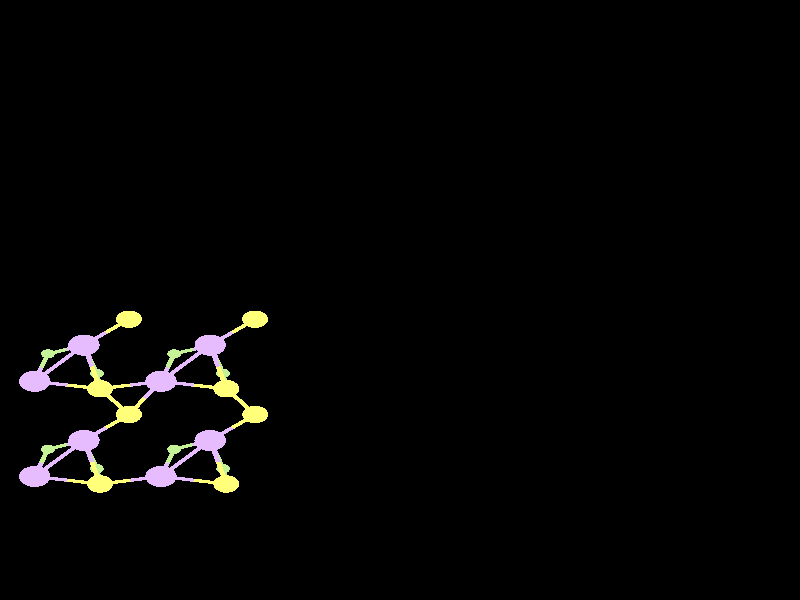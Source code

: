 #include "colors.inc"
#include "finish.inc"

global_settings {assumed_gamma 1 max_trace_level 6}
background {color White transmit 1.0}
camera {orthographic
  right -32.70*x up 36.52*y
  direction 1.00*z
  location <0,0,50.00> look_at <0,0,0>}


light_source {<  2.00,   3.00,  40.00> color White
  area_light <0.70, 0, 0>, <0, 0.70, 0>, 3, 3
  adaptive 1 jitter}
// no fog
#declare simple = finish {phong 0.7}
#declare pale = finish {ambient 0.5 diffuse 0.85 roughness 0.001 specular 0.200 }
#declare intermediate = finish {ambient 0.3 diffuse 0.6 specular 0.1 roughness 0.04}
#declare vmd = finish {ambient 0.0 diffuse 0.65 phong 0.1 phong_size 40.0 specular 0.5 }
#declare jmol = finish {ambient 0.2 diffuse 0.6 specular 1 roughness 0.001 metallic}
#declare ase2 = finish {ambient 0.05 brilliance 3 diffuse 0.6 metallic specular 0.7 roughness 0.04 reflection 0.15}
#declare ase3 = finish {ambient 0.15 brilliance 2 diffuse 0.6 metallic specular 1.0 roughness 0.001 reflection 0.0}
#declare glass = finish {ambient 0.05 diffuse 0.3 specular 1.0 roughness 0.001}
#declare glass2 = finish {ambient 0.01 diffuse 0.3 specular 1.0 reflection 0.25 roughness 0.001}
#declare Rcell = 0.000;
#declare Rbond = 0.100;

#macro atom(LOC, R, COL, TRANS, FIN)
  sphere{LOC, R texture{pigment{color COL transmit TRANS} finish{FIN}}}
#end
#macro constrain(LOC, R, COL, TRANS FIN)
union{torus{R, Rcell rotate 45*z texture{pigment{color COL transmit TRANS} finish{FIN}}}
     torus{R, Rcell rotate -45*z texture{pigment{color COL transmit TRANS} finish{FIN}}}
     translate LOC}
#end

cylinder {<-15.39, -17.39, -18.62>, < 15.57, -17.39, -18.62>, Rcell pigment {Black}}
cylinder {<-15.39,  17.39, -18.62>, < 15.57,  17.39, -18.62>, Rcell pigment {Black}}
cylinder {<-15.39,  17.39,   0.00>, < 15.57,  17.39,   0.00>, Rcell pigment {Black}}
cylinder {<-15.39, -17.39,   0.00>, < 15.57, -17.39,   0.00>, Rcell pigment {Black}}
cylinder {<-15.39, -17.39, -18.62>, <-15.39,  17.39, -18.62>, Rcell pigment {Black}}
cylinder {< 15.57, -17.39, -18.62>, < 15.57,  17.39, -18.62>, Rcell pigment {Black}}
cylinder {< 15.57, -17.39,   0.00>, < 15.57,  17.39,   0.00>, Rcell pigment {Black}}
cylinder {<-15.39, -17.39,   0.00>, <-15.39,  17.39,   0.00>, Rcell pigment {Black}}
cylinder {<-15.39, -17.39, -18.62>, <-15.39, -17.39,   0.00>, Rcell pigment {Black}}
cylinder {< 15.57, -17.39, -18.62>, < 15.57, -17.39,   0.00>, Rcell pigment {Black}}
cylinder {< 15.57,  17.39, -18.62>, < 15.57,  17.39,   0.00>, Rcell pigment {Black}}
cylinder {<-15.39,  17.39, -18.62>, <-15.39,  17.39,   0.00>, Rcell pigment {Black}}
atom(<-14.93, -10.74,  -8.79>, 0.64, rgb <0.80, 0.50, 1.00>, 0.0, ase3) // #0
atom(<-12.92,  -8.55,  -9.68>, 0.64, rgb <0.80, 0.50, 1.00>, 0.0, ase3) // #1
atom(<-11.08,  -6.97,  -9.25>, 0.53, rgb <1.00, 1.00, 0.19>, 0.0, ase3) // #2
atom(<-14.39,  -9.08,  -8.86>, 0.28, rgb <0.56, 0.88, 0.31>, 0.0, ase3) // #3
atom(<-12.26, -11.20,  -8.89>, 0.53, rgb <1.00, 1.00, 0.19>, 0.0, ase3) // #4
atom(<-12.39, -10.27, -10.44>, 0.28, rgb <0.56, 0.88, 0.31>, 0.0, ase3) // #5
atom(<-14.93,  -4.95,  -8.79>, 0.64, rgb <0.80, 0.50, 1.00>, 0.0, ase3) // #6
atom(<-12.92,  -2.75,  -9.68>, 0.64, rgb <0.80, 0.50, 1.00>, 0.0, ase3) // #7
atom(<-11.08,  -1.17,  -9.25>, 0.53, rgb <1.00, 1.00, 0.19>, 0.0, ase3) // #8
atom(<-14.39,  -3.28,  -8.86>, 0.28, rgb <0.56, 0.88, 0.31>, 0.0, ase3) // #9
atom(<-12.26,  -5.40,  -8.89>, 0.53, rgb <1.00, 1.00, 0.19>, 0.0, ase3) // #10
atom(<-12.39,  -4.47, -10.44>, 0.28, rgb <0.56, 0.88, 0.31>, 0.0, ase3) // #11
atom(< -9.77, -10.74,  -8.79>, 0.64, rgb <0.80, 0.50, 1.00>, 0.0, ase3) // #12
atom(< -7.76,  -8.55,  -9.68>, 0.64, rgb <0.80, 0.50, 1.00>, 0.0, ase3) // #13
atom(< -5.92,  -6.97,  -9.25>, 0.53, rgb <1.00, 1.00, 0.19>, 0.0, ase3) // #14
atom(< -9.23,  -9.08,  -8.86>, 0.28, rgb <0.56, 0.88, 0.31>, 0.0, ase3) // #15
atom(< -7.10, -11.20,  -8.89>, 0.53, rgb <1.00, 1.00, 0.19>, 0.0, ase3) // #16
atom(< -7.23, -10.27, -10.44>, 0.28, rgb <0.56, 0.88, 0.31>, 0.0, ase3) // #17
atom(< -9.77,  -4.95,  -8.79>, 0.64, rgb <0.80, 0.50, 1.00>, 0.0, ase3) // #18
atom(< -7.76,  -2.75,  -9.68>, 0.64, rgb <0.80, 0.50, 1.00>, 0.0, ase3) // #19
atom(< -5.92,  -1.17,  -9.25>, 0.53, rgb <1.00, 1.00, 0.19>, 0.0, ase3) // #20
atom(< -9.23,  -3.28,  -8.86>, 0.28, rgb <0.56, 0.88, 0.31>, 0.0, ase3) // #21
atom(< -7.10,  -5.40,  -8.89>, 0.53, rgb <1.00, 1.00, 0.19>, 0.0, ase3) // #22
atom(< -7.23,  -4.47, -10.44>, 0.28, rgb <0.56, 0.88, 0.31>, 0.0, ase3) // #23
cylinder {<-14.93, -10.74,  -8.79>, <-13.93,  -9.65,  -9.23>, Rbond texture{pigment {color rgb <0.80, 0.50, 1.00> transmit 0.0} finish{ase3}}}
cylinder {<-12.92,  -8.55,  -9.68>, <-13.93,  -9.65,  -9.23>, Rbond texture{pigment {color rgb <0.80, 0.50, 1.00> transmit 0.0} finish{ase3}}}
cylinder {<-14.93, -10.74,  -8.79>, <-14.66,  -9.91,  -8.82>, Rbond texture{pigment {color rgb <0.80, 0.50, 1.00> transmit 0.0} finish{ase3}}}
cylinder {<-14.39,  -9.08,  -8.86>, <-14.66,  -9.91,  -8.82>, Rbond texture{pigment {color rgb <0.56, 0.88, 0.31> transmit 0.0} finish{ase3}}}
cylinder {<-14.93, -10.74,  -8.79>, <-13.60, -10.97,  -8.84>, Rbond texture{pigment {color rgb <0.80, 0.50, 1.00> transmit 0.0} finish{ase3}}}
cylinder {<-12.26, -11.20,  -8.89>, <-13.60, -10.97,  -8.84>, Rbond texture{pigment {color rgb <1.00, 1.00, 0.19> transmit 0.0} finish{ase3}}}
cylinder {<-12.92,  -8.55,  -9.68>, <-13.66,  -8.81,  -9.27>, Rbond texture{pigment {color rgb <0.80, 0.50, 1.00> transmit 0.0} finish{ase3}}}
cylinder {<-14.39,  -9.08,  -8.86>, <-13.66,  -8.81,  -9.27>, Rbond texture{pigment {color rgb <0.56, 0.88, 0.31> transmit 0.0} finish{ase3}}}
cylinder {<-12.92,  -8.55,  -9.68>, <-12.59,  -9.87,  -9.28>, Rbond texture{pigment {color rgb <0.80, 0.50, 1.00> transmit 0.0} finish{ase3}}}
cylinder {<-12.26, -11.20,  -8.89>, <-12.59,  -9.87,  -9.28>, Rbond texture{pigment {color rgb <1.00, 1.00, 0.19> transmit 0.0} finish{ase3}}}
cylinder {<-12.92,  -8.55,  -9.68>, <-12.66,  -9.41, -10.06>, Rbond texture{pigment {color rgb <0.80, 0.50, 1.00> transmit 0.0} finish{ase3}}}
cylinder {<-12.39, -10.27, -10.44>, <-12.66,  -9.41, -10.06>, Rbond texture{pigment {color rgb <0.56, 0.88, 0.31> transmit 0.0} finish{ase3}}}
cylinder {<-12.92,  -8.55,  -9.68>, <-12.00,  -7.76,  -9.46>, Rbond texture{pigment {color rgb <0.80, 0.50, 1.00> transmit 0.0} finish{ase3}}}
cylinder {<-11.08,  -6.97,  -9.25>, <-12.00,  -7.76,  -9.46>, Rbond texture{pigment {color rgb <1.00, 1.00, 0.19> transmit 0.0} finish{ase3}}}
cylinder {<-11.08,  -6.97,  -9.25>, <-11.67,  -6.18,  -9.07>, Rbond texture{pigment {color rgb <1.00, 1.00, 0.19> transmit 0.0} finish{ase3}}}
cylinder {<-12.26,  -5.40,  -8.89>, <-11.67,  -6.18,  -9.07>, Rbond texture{pigment {color rgb <1.00, 1.00, 0.19> transmit 0.0} finish{ase3}}}
cylinder {<-11.08,  -6.97,  -9.25>, <-10.43,  -5.96,  -9.02>, Rbond texture{pigment {color rgb <1.00, 1.00, 0.19> transmit 0.0} finish{ase3}}}
cylinder {< -9.77,  -4.95,  -8.79>, <-10.43,  -5.96,  -9.02>, Rbond texture{pigment {color rgb <0.80, 0.50, 1.00> transmit 0.0} finish{ase3}}}
cylinder {<-12.26, -11.20,  -8.89>, <-12.32, -10.73,  -9.67>, Rbond texture{pigment {color rgb <1.00, 1.00, 0.19> transmit 0.0} finish{ase3}}}
cylinder {<-12.39, -10.27, -10.44>, <-12.32, -10.73,  -9.67>, Rbond texture{pigment {color rgb <0.56, 0.88, 0.31> transmit 0.0} finish{ase3}}}
cylinder {<-12.26, -11.20,  -8.89>, <-11.02, -10.97,  -8.84>, Rbond texture{pigment {color rgb <1.00, 1.00, 0.19> transmit 0.0} finish{ase3}}}
cylinder {< -9.77, -10.74,  -8.79>, <-11.02, -10.97,  -8.84>, Rbond texture{pigment {color rgb <0.80, 0.50, 1.00> transmit 0.0} finish{ase3}}}
cylinder {<-14.93,  -4.95,  -8.79>, <-13.60,  -5.18,  -8.84>, Rbond texture{pigment {color rgb <0.80, 0.50, 1.00> transmit 0.0} finish{ase3}}}
cylinder {<-12.26,  -5.40,  -8.89>, <-13.60,  -5.18,  -8.84>, Rbond texture{pigment {color rgb <1.00, 1.00, 0.19> transmit 0.0} finish{ase3}}}
cylinder {<-14.93,  -4.95,  -8.79>, <-13.93,  -3.85,  -9.23>, Rbond texture{pigment {color rgb <0.80, 0.50, 1.00> transmit 0.0} finish{ase3}}}
cylinder {<-12.92,  -2.75,  -9.68>, <-13.93,  -3.85,  -9.23>, Rbond texture{pigment {color rgb <0.80, 0.50, 1.00> transmit 0.0} finish{ase3}}}
cylinder {<-14.93,  -4.95,  -8.79>, <-14.66,  -4.11,  -8.82>, Rbond texture{pigment {color rgb <0.80, 0.50, 1.00> transmit 0.0} finish{ase3}}}
cylinder {<-14.39,  -3.28,  -8.86>, <-14.66,  -4.11,  -8.82>, Rbond texture{pigment {color rgb <0.56, 0.88, 0.31> transmit 0.0} finish{ase3}}}
cylinder {<-12.92,  -2.75,  -9.68>, <-12.59,  -4.08,  -9.28>, Rbond texture{pigment {color rgb <0.80, 0.50, 1.00> transmit 0.0} finish{ase3}}}
cylinder {<-12.26,  -5.40,  -8.89>, <-12.59,  -4.08,  -9.28>, Rbond texture{pigment {color rgb <1.00, 1.00, 0.19> transmit 0.0} finish{ase3}}}
cylinder {<-12.92,  -2.75,  -9.68>, <-13.66,  -3.02,  -9.27>, Rbond texture{pigment {color rgb <0.80, 0.50, 1.00> transmit 0.0} finish{ase3}}}
cylinder {<-14.39,  -3.28,  -8.86>, <-13.66,  -3.02,  -9.27>, Rbond texture{pigment {color rgb <0.56, 0.88, 0.31> transmit 0.0} finish{ase3}}}
cylinder {<-12.92,  -2.75,  -9.68>, <-12.00,  -1.96,  -9.46>, Rbond texture{pigment {color rgb <0.80, 0.50, 1.00> transmit 0.0} finish{ase3}}}
cylinder {<-11.08,  -1.17,  -9.25>, <-12.00,  -1.96,  -9.46>, Rbond texture{pigment {color rgb <1.00, 1.00, 0.19> transmit 0.0} finish{ase3}}}
cylinder {<-12.92,  -2.75,  -9.68>, <-12.66,  -3.61, -10.06>, Rbond texture{pigment {color rgb <0.80, 0.50, 1.00> transmit 0.0} finish{ase3}}}
cylinder {<-12.39,  -4.47, -10.44>, <-12.66,  -3.61, -10.06>, Rbond texture{pigment {color rgb <0.56, 0.88, 0.31> transmit 0.0} finish{ase3}}}
cylinder {<-12.26,  -5.40,  -8.89>, <-11.02,  -5.18,  -8.84>, Rbond texture{pigment {color rgb <1.00, 1.00, 0.19> transmit 0.0} finish{ase3}}}
cylinder {< -9.77,  -4.95,  -8.79>, <-11.02,  -5.18,  -8.84>, Rbond texture{pigment {color rgb <0.80, 0.50, 1.00> transmit 0.0} finish{ase3}}}
cylinder {<-12.26,  -5.40,  -8.89>, <-12.32,  -4.94,  -9.67>, Rbond texture{pigment {color rgb <1.00, 1.00, 0.19> transmit 0.0} finish{ase3}}}
cylinder {<-12.39,  -4.47, -10.44>, <-12.32,  -4.94,  -9.67>, Rbond texture{pigment {color rgb <0.56, 0.88, 0.31> transmit 0.0} finish{ase3}}}
cylinder {< -9.77, -10.74,  -8.79>, < -8.43, -10.97,  -8.84>, Rbond texture{pigment {color rgb <0.80, 0.50, 1.00> transmit 0.0} finish{ase3}}}
cylinder {< -7.10, -11.20,  -8.89>, < -8.43, -10.97,  -8.84>, Rbond texture{pigment {color rgb <1.00, 1.00, 0.19> transmit 0.0} finish{ase3}}}
cylinder {< -9.77, -10.74,  -8.79>, < -9.50,  -9.91,  -8.82>, Rbond texture{pigment {color rgb <0.80, 0.50, 1.00> transmit 0.0} finish{ase3}}}
cylinder {< -9.23,  -9.08,  -8.86>, < -9.50,  -9.91,  -8.82>, Rbond texture{pigment {color rgb <0.56, 0.88, 0.31> transmit 0.0} finish{ase3}}}
cylinder {< -9.77, -10.74,  -8.79>, < -8.77,  -9.65,  -9.23>, Rbond texture{pigment {color rgb <0.80, 0.50, 1.00> transmit 0.0} finish{ase3}}}
cylinder {< -7.76,  -8.55,  -9.68>, < -8.77,  -9.65,  -9.23>, Rbond texture{pigment {color rgb <0.80, 0.50, 1.00> transmit 0.0} finish{ase3}}}
cylinder {< -7.76,  -8.55,  -9.68>, < -7.49,  -9.41, -10.06>, Rbond texture{pigment {color rgb <0.80, 0.50, 1.00> transmit 0.0} finish{ase3}}}
cylinder {< -7.23, -10.27, -10.44>, < -7.49,  -9.41, -10.06>, Rbond texture{pigment {color rgb <0.56, 0.88, 0.31> transmit 0.0} finish{ase3}}}
cylinder {< -7.76,  -8.55,  -9.68>, < -7.43,  -9.87,  -9.28>, Rbond texture{pigment {color rgb <0.80, 0.50, 1.00> transmit 0.0} finish{ase3}}}
cylinder {< -7.10, -11.20,  -8.89>, < -7.43,  -9.87,  -9.28>, Rbond texture{pigment {color rgb <1.00, 1.00, 0.19> transmit 0.0} finish{ase3}}}
cylinder {< -7.76,  -8.55,  -9.68>, < -8.49,  -8.81,  -9.27>, Rbond texture{pigment {color rgb <0.80, 0.50, 1.00> transmit 0.0} finish{ase3}}}
cylinder {< -9.23,  -9.08,  -8.86>, < -8.49,  -8.81,  -9.27>, Rbond texture{pigment {color rgb <0.56, 0.88, 0.31> transmit 0.0} finish{ase3}}}
cylinder {< -7.76,  -8.55,  -9.68>, < -6.84,  -7.76,  -9.46>, Rbond texture{pigment {color rgb <0.80, 0.50, 1.00> transmit 0.0} finish{ase3}}}
cylinder {< -5.92,  -6.97,  -9.25>, < -6.84,  -7.76,  -9.46>, Rbond texture{pigment {color rgb <1.00, 1.00, 0.19> transmit 0.0} finish{ase3}}}
cylinder {< -5.92,  -6.97,  -9.25>, < -6.51,  -6.18,  -9.07>, Rbond texture{pigment {color rgb <1.00, 1.00, 0.19> transmit 0.0} finish{ase3}}}
cylinder {< -7.10,  -5.40,  -8.89>, < -6.51,  -6.18,  -9.07>, Rbond texture{pigment {color rgb <1.00, 1.00, 0.19> transmit 0.0} finish{ase3}}}
cylinder {< -7.10, -11.20,  -8.89>, < -7.16, -10.73,  -9.67>, Rbond texture{pigment {color rgb <1.00, 1.00, 0.19> transmit 0.0} finish{ase3}}}
cylinder {< -7.23, -10.27, -10.44>, < -7.16, -10.73,  -9.67>, Rbond texture{pigment {color rgb <0.56, 0.88, 0.31> transmit 0.0} finish{ase3}}}
cylinder {< -9.77,  -4.95,  -8.79>, < -8.43,  -5.18,  -8.84>, Rbond texture{pigment {color rgb <0.80, 0.50, 1.00> transmit 0.0} finish{ase3}}}
cylinder {< -7.10,  -5.40,  -8.89>, < -8.43,  -5.18,  -8.84>, Rbond texture{pigment {color rgb <1.00, 1.00, 0.19> transmit 0.0} finish{ase3}}}
cylinder {< -9.77,  -4.95,  -8.79>, < -8.77,  -3.85,  -9.23>, Rbond texture{pigment {color rgb <0.80, 0.50, 1.00> transmit 0.0} finish{ase3}}}
cylinder {< -7.76,  -2.75,  -9.68>, < -8.77,  -3.85,  -9.23>, Rbond texture{pigment {color rgb <0.80, 0.50, 1.00> transmit 0.0} finish{ase3}}}
cylinder {< -9.77,  -4.95,  -8.79>, < -9.50,  -4.11,  -8.82>, Rbond texture{pigment {color rgb <0.80, 0.50, 1.00> transmit 0.0} finish{ase3}}}
cylinder {< -9.23,  -3.28,  -8.86>, < -9.50,  -4.11,  -8.82>, Rbond texture{pigment {color rgb <0.56, 0.88, 0.31> transmit 0.0} finish{ase3}}}
cylinder {< -7.76,  -2.75,  -9.68>, < -7.43,  -4.08,  -9.28>, Rbond texture{pigment {color rgb <0.80, 0.50, 1.00> transmit 0.0} finish{ase3}}}
cylinder {< -7.10,  -5.40,  -8.89>, < -7.43,  -4.08,  -9.28>, Rbond texture{pigment {color rgb <1.00, 1.00, 0.19> transmit 0.0} finish{ase3}}}
cylinder {< -7.76,  -2.75,  -9.68>, < -6.84,  -1.96,  -9.46>, Rbond texture{pigment {color rgb <0.80, 0.50, 1.00> transmit 0.0} finish{ase3}}}
cylinder {< -5.92,  -1.17,  -9.25>, < -6.84,  -1.96,  -9.46>, Rbond texture{pigment {color rgb <1.00, 1.00, 0.19> transmit 0.0} finish{ase3}}}
cylinder {< -7.76,  -2.75,  -9.68>, < -8.49,  -3.02,  -9.27>, Rbond texture{pigment {color rgb <0.80, 0.50, 1.00> transmit 0.0} finish{ase3}}}
cylinder {< -9.23,  -3.28,  -8.86>, < -8.49,  -3.02,  -9.27>, Rbond texture{pigment {color rgb <0.56, 0.88, 0.31> transmit 0.0} finish{ase3}}}
cylinder {< -7.76,  -2.75,  -9.68>, < -7.49,  -3.61, -10.06>, Rbond texture{pigment {color rgb <0.80, 0.50, 1.00> transmit 0.0} finish{ase3}}}
cylinder {< -7.23,  -4.47, -10.44>, < -7.49,  -3.61, -10.06>, Rbond texture{pigment {color rgb <0.56, 0.88, 0.31> transmit 0.0} finish{ase3}}}
cylinder {< -7.10,  -5.40,  -8.89>, < -7.16,  -4.94,  -9.67>, Rbond texture{pigment {color rgb <1.00, 1.00, 0.19> transmit 0.0} finish{ase3}}}
cylinder {< -7.23,  -4.47, -10.44>, < -7.16,  -4.94,  -9.67>, Rbond texture{pigment {color rgb <0.56, 0.88, 0.31> transmit 0.0} finish{ase3}}}
// no constraints
